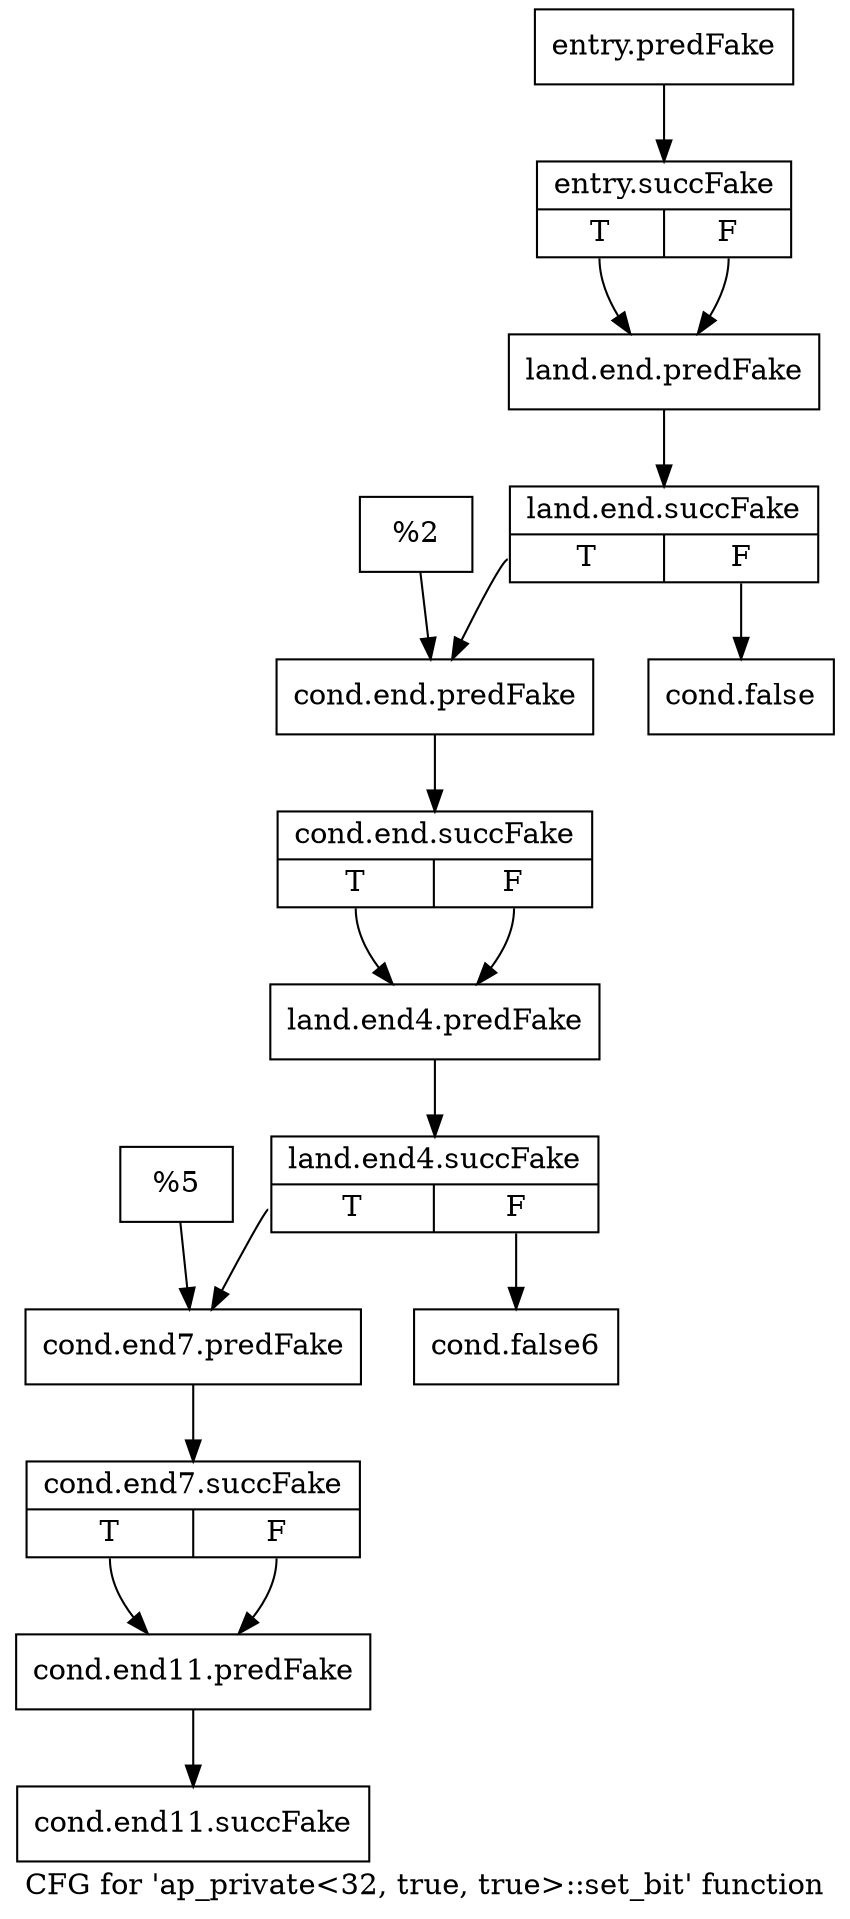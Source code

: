 digraph "CFG for 'ap_private\<32, true, true\>::set_bit' function" {
	label="CFG for 'ap_private\<32, true, true\>::set_bit' function";

	Node0x594b040 [shape=record,filename="",linenumber="",label="{entry.predFake}"];
	Node0x594b040 -> Node0x5acc380[ callList="" memoryops="" filename="/home/omerfaruk/tools/Xilinx/Vitis_HLS/2023.2/include/etc/ap_private.h" execusionnum="0"];
	Node0x5acc380 [shape=record,filename="/home/omerfaruk/tools/Xilinx/Vitis_HLS/2023.2/include/etc/ap_private.h",linenumber="2510",label="{entry.succFake|{<s0>T|<s1>F}}"];
	Node0x5acc380:s0 -> Node0x594c480[ callList="" memoryops="" filename="" execusionnum="0"];
	Node0x5acc380:s1 -> Node0x594c480;
	Node0x594c480 [shape=record,filename="/home/omerfaruk/tools/Xilinx/Vitis_HLS/2023.2/include/etc/ap_private.h",linenumber="2510",label="{land.end.predFake}"];
	Node0x594c480 -> Node0x5acc1c0[ callList="" memoryops="" filename="/home/omerfaruk/tools/Xilinx/Vitis_HLS/2023.2/include/etc/ap_private.h" execusionnum="0"];
	Node0x5acc1c0 [shape=record,filename="/home/omerfaruk/tools/Xilinx/Vitis_HLS/2023.2/include/etc/ap_private.h",linenumber="2510",label="{land.end.succFake|{<s0>T|<s1>F}}"];
	Node0x5acc1c0:s0 -> Node0x594c5c0[ callList="" memoryops="" filename="/home/omerfaruk/tools/Xilinx/Vitis_HLS/2023.2/include/etc/ap_private.h" execusionnum="0"];
	Node0x5acc1c0:s1 -> Node0x594c520;
	Node0x594c520 [shape=record,filename="/home/omerfaruk/tools/Xilinx/Vitis_HLS/2023.2/include/etc/ap_private.h",linenumber="2510",label="{cond.false}"];
	Node0x594c570 [shape=record,filename="/home/omerfaruk/tools/Xilinx/Vitis_HLS/2023.2/include/etc/ap_private.h",linenumber="2510",label="{%2}"];
	Node0x594c570 -> Node0x594c5c0;
	Node0x594c5c0 [shape=record,filename="/home/omerfaruk/tools/Xilinx/Vitis_HLS/2023.2/include/etc/ap_private.h",linenumber="2511",label="{cond.end.predFake}"];
	Node0x594c5c0 -> Node0x5acc4d0[ callList="" memoryops="" filename="/home/omerfaruk/tools/Xilinx/Vitis_HLS/2023.2/include/etc/ap_private.h" execusionnum="0"];
	Node0x5acc4d0 [shape=record,filename="/home/omerfaruk/tools/Xilinx/Vitis_HLS/2023.2/include/etc/ap_private.h",linenumber="2511",label="{cond.end.succFake|{<s0>T|<s1>F}}"];
	Node0x5acc4d0:s0 -> Node0x594c660[ callList="" memoryops="" filename="" execusionnum="0"];
	Node0x5acc4d0:s1 -> Node0x594c660;
	Node0x594c660 [shape=record,filename="/home/omerfaruk/tools/Xilinx/Vitis_HLS/2023.2/include/etc/ap_private.h",linenumber="2511",label="{land.end4.predFake}"];
	Node0x594c660 -> Node0x5acc660[ callList="" memoryops="" filename="/home/omerfaruk/tools/Xilinx/Vitis_HLS/2023.2/include/etc/ap_private.h" execusionnum="0"];
	Node0x5acc660 [shape=record,filename="/home/omerfaruk/tools/Xilinx/Vitis_HLS/2023.2/include/etc/ap_private.h",linenumber="2511",label="{land.end4.succFake|{<s0>T|<s1>F}}"];
	Node0x5acc660:s0 -> Node0x594c7a0[ callList="" memoryops="" filename="/home/omerfaruk/tools/Xilinx/Vitis_HLS/2023.2/include/etc/ap_private.h" execusionnum="0"];
	Node0x5acc660:s1 -> Node0x594c700;
	Node0x594c700 [shape=record,filename="/home/omerfaruk/tools/Xilinx/Vitis_HLS/2023.2/include/etc/ap_private.h",linenumber="2511",label="{cond.false6}"];
	Node0x594c750 [shape=record,filename="/home/omerfaruk/tools/Xilinx/Vitis_HLS/2023.2/include/etc/ap_private.h",linenumber="2511",label="{%5}"];
	Node0x594c750 -> Node0x594c7a0;
	Node0x594c7a0 [shape=record,filename="/home/omerfaruk/tools/Xilinx/Vitis_HLS/2023.2/include/etc/ap_private.h",linenumber="2513",label="{cond.end7.predFake}"];
	Node0x594c7a0 -> Node0x5acc820[ callList="" memoryops="" filename="/home/omerfaruk/tools/Xilinx/Vitis_HLS/2023.2/include/etc/ap_private.h" execusionnum="0"];
	Node0x5acc820 [shape=record,filename="/home/omerfaruk/tools/Xilinx/Vitis_HLS/2023.2/include/etc/ap_private.h",linenumber="2513",label="{cond.end7.succFake|{<s0>T|<s1>F}}"];
	Node0x5acc820:s0 -> Node0x594c890[ callList="" memoryops="" filename="/home/omerfaruk/tools/Xilinx/Vitis_HLS/2023.2/include/etc/ap_private.h" execusionnum="0"];
	Node0x5acc820:s1 -> Node0x594c890[ callList="" memoryops="" filename="/home/omerfaruk/tools/Xilinx/Vitis_HLS/2023.2/include/etc/ap_private.h" execusionnum="0"];
	Node0x594c890 [shape=record,filename="/home/omerfaruk/tools/Xilinx/Vitis_HLS/2023.2/include/etc/ap_private.h",linenumber="2513,2514",label="{cond.end11.predFake}"];
	Node0x594c890 -> Node0x5acc9e0[ callList="" memoryops="" filename="/home/omerfaruk/tools/Xilinx/Vitis_HLS/2023.2/include/etc/ap_private.h" execusionnum="0"];
	Node0x5acc9e0 [shape=record,filename="/home/omerfaruk/tools/Xilinx/Vitis_HLS/2023.2/include/etc/ap_private.h",linenumber="2514",label="{cond.end11.succFake}"];
}
